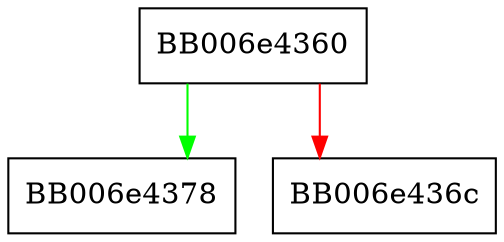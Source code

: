 digraph dsa_get_ctx_md_params {
  node [shape="box"];
  graph [splines=ortho];
  BB006e4360 -> BB006e4378 [color="green"];
  BB006e4360 -> BB006e436c [color="red"];
}
